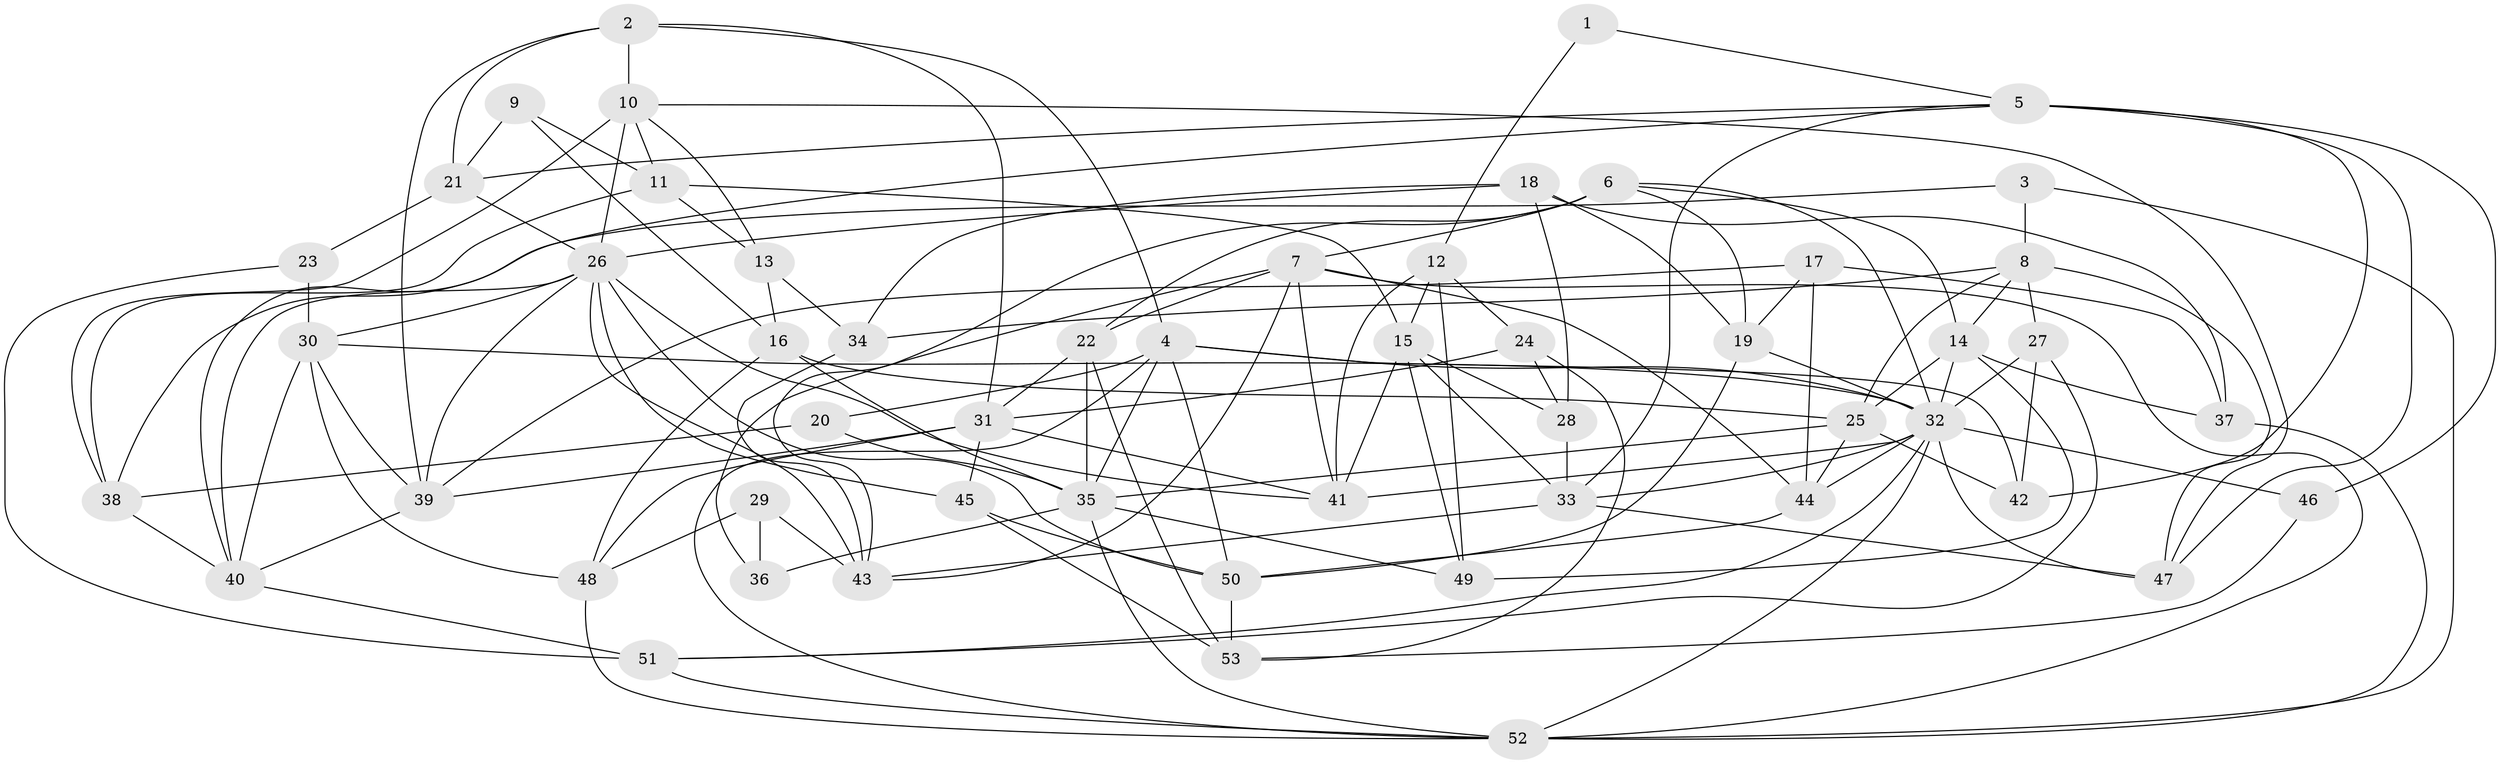 // original degree distribution, {5: 0.23809523809523808, 3: 0.3142857142857143, 6: 0.06666666666666667, 4: 0.3047619047619048, 2: 0.05714285714285714, 7: 0.01904761904761905}
// Generated by graph-tools (version 1.1) at 2025/02/03/09/25 03:02:15]
// undirected, 53 vertices, 139 edges
graph export_dot {
graph [start="1"]
  node [color=gray90,style=filled];
  1;
  2;
  3;
  4;
  5;
  6;
  7;
  8;
  9;
  10;
  11;
  12;
  13;
  14;
  15;
  16;
  17;
  18;
  19;
  20;
  21;
  22;
  23;
  24;
  25;
  26;
  27;
  28;
  29;
  30;
  31;
  32;
  33;
  34;
  35;
  36;
  37;
  38;
  39;
  40;
  41;
  42;
  43;
  44;
  45;
  46;
  47;
  48;
  49;
  50;
  51;
  52;
  53;
  1 -- 5 [weight=1.0];
  1 -- 12 [weight=1.0];
  2 -- 4 [weight=1.0];
  2 -- 10 [weight=2.0];
  2 -- 21 [weight=1.0];
  2 -- 31 [weight=1.0];
  2 -- 39 [weight=2.0];
  3 -- 8 [weight=2.0];
  3 -- 38 [weight=1.0];
  3 -- 52 [weight=2.0];
  4 -- 20 [weight=1.0];
  4 -- 32 [weight=1.0];
  4 -- 35 [weight=1.0];
  4 -- 42 [weight=1.0];
  4 -- 50 [weight=1.0];
  4 -- 52 [weight=1.0];
  5 -- 21 [weight=1.0];
  5 -- 33 [weight=1.0];
  5 -- 40 [weight=1.0];
  5 -- 42 [weight=1.0];
  5 -- 46 [weight=2.0];
  5 -- 47 [weight=1.0];
  6 -- 7 [weight=1.0];
  6 -- 14 [weight=1.0];
  6 -- 19 [weight=1.0];
  6 -- 22 [weight=1.0];
  6 -- 32 [weight=1.0];
  6 -- 43 [weight=1.0];
  7 -- 22 [weight=1.0];
  7 -- 36 [weight=1.0];
  7 -- 41 [weight=1.0];
  7 -- 43 [weight=1.0];
  7 -- 44 [weight=1.0];
  7 -- 52 [weight=1.0];
  8 -- 14 [weight=1.0];
  8 -- 25 [weight=1.0];
  8 -- 27 [weight=1.0];
  8 -- 34 [weight=1.0];
  8 -- 47 [weight=1.0];
  9 -- 11 [weight=1.0];
  9 -- 16 [weight=1.0];
  9 -- 21 [weight=1.0];
  10 -- 11 [weight=1.0];
  10 -- 13 [weight=1.0];
  10 -- 26 [weight=1.0];
  10 -- 38 [weight=1.0];
  10 -- 47 [weight=1.0];
  11 -- 13 [weight=1.0];
  11 -- 15 [weight=1.0];
  11 -- 38 [weight=1.0];
  12 -- 15 [weight=1.0];
  12 -- 24 [weight=1.0];
  12 -- 41 [weight=2.0];
  12 -- 49 [weight=1.0];
  13 -- 16 [weight=1.0];
  13 -- 34 [weight=1.0];
  14 -- 25 [weight=1.0];
  14 -- 32 [weight=2.0];
  14 -- 37 [weight=1.0];
  14 -- 49 [weight=2.0];
  15 -- 28 [weight=1.0];
  15 -- 33 [weight=1.0];
  15 -- 41 [weight=1.0];
  15 -- 49 [weight=1.0];
  16 -- 25 [weight=1.0];
  16 -- 35 [weight=1.0];
  16 -- 48 [weight=1.0];
  17 -- 19 [weight=1.0];
  17 -- 37 [weight=1.0];
  17 -- 39 [weight=2.0];
  17 -- 44 [weight=1.0];
  18 -- 19 [weight=1.0];
  18 -- 26 [weight=1.0];
  18 -- 28 [weight=1.0];
  18 -- 34 [weight=1.0];
  18 -- 37 [weight=1.0];
  19 -- 32 [weight=1.0];
  19 -- 50 [weight=1.0];
  20 -- 35 [weight=1.0];
  20 -- 38 [weight=2.0];
  21 -- 23 [weight=1.0];
  21 -- 26 [weight=1.0];
  22 -- 31 [weight=1.0];
  22 -- 35 [weight=2.0];
  22 -- 53 [weight=1.0];
  23 -- 30 [weight=2.0];
  23 -- 51 [weight=1.0];
  24 -- 28 [weight=1.0];
  24 -- 31 [weight=1.0];
  24 -- 53 [weight=1.0];
  25 -- 35 [weight=1.0];
  25 -- 42 [weight=2.0];
  25 -- 44 [weight=1.0];
  26 -- 30 [weight=1.0];
  26 -- 39 [weight=1.0];
  26 -- 40 [weight=1.0];
  26 -- 41 [weight=1.0];
  26 -- 43 [weight=1.0];
  26 -- 45 [weight=1.0];
  26 -- 50 [weight=1.0];
  27 -- 32 [weight=1.0];
  27 -- 42 [weight=2.0];
  27 -- 51 [weight=1.0];
  28 -- 33 [weight=1.0];
  29 -- 36 [weight=1.0];
  29 -- 43 [weight=2.0];
  29 -- 48 [weight=1.0];
  30 -- 32 [weight=1.0];
  30 -- 39 [weight=1.0];
  30 -- 40 [weight=1.0];
  30 -- 48 [weight=1.0];
  31 -- 39 [weight=2.0];
  31 -- 41 [weight=1.0];
  31 -- 45 [weight=1.0];
  31 -- 48 [weight=1.0];
  32 -- 33 [weight=1.0];
  32 -- 41 [weight=1.0];
  32 -- 44 [weight=1.0];
  32 -- 46 [weight=1.0];
  32 -- 47 [weight=1.0];
  32 -- 51 [weight=1.0];
  32 -- 52 [weight=1.0];
  33 -- 43 [weight=1.0];
  33 -- 47 [weight=1.0];
  34 -- 43 [weight=1.0];
  35 -- 36 [weight=1.0];
  35 -- 49 [weight=1.0];
  35 -- 52 [weight=1.0];
  37 -- 52 [weight=1.0];
  38 -- 40 [weight=1.0];
  39 -- 40 [weight=1.0];
  40 -- 51 [weight=1.0];
  44 -- 50 [weight=1.0];
  45 -- 50 [weight=1.0];
  45 -- 53 [weight=1.0];
  46 -- 53 [weight=1.0];
  48 -- 52 [weight=2.0];
  50 -- 53 [weight=1.0];
  51 -- 52 [weight=1.0];
}
